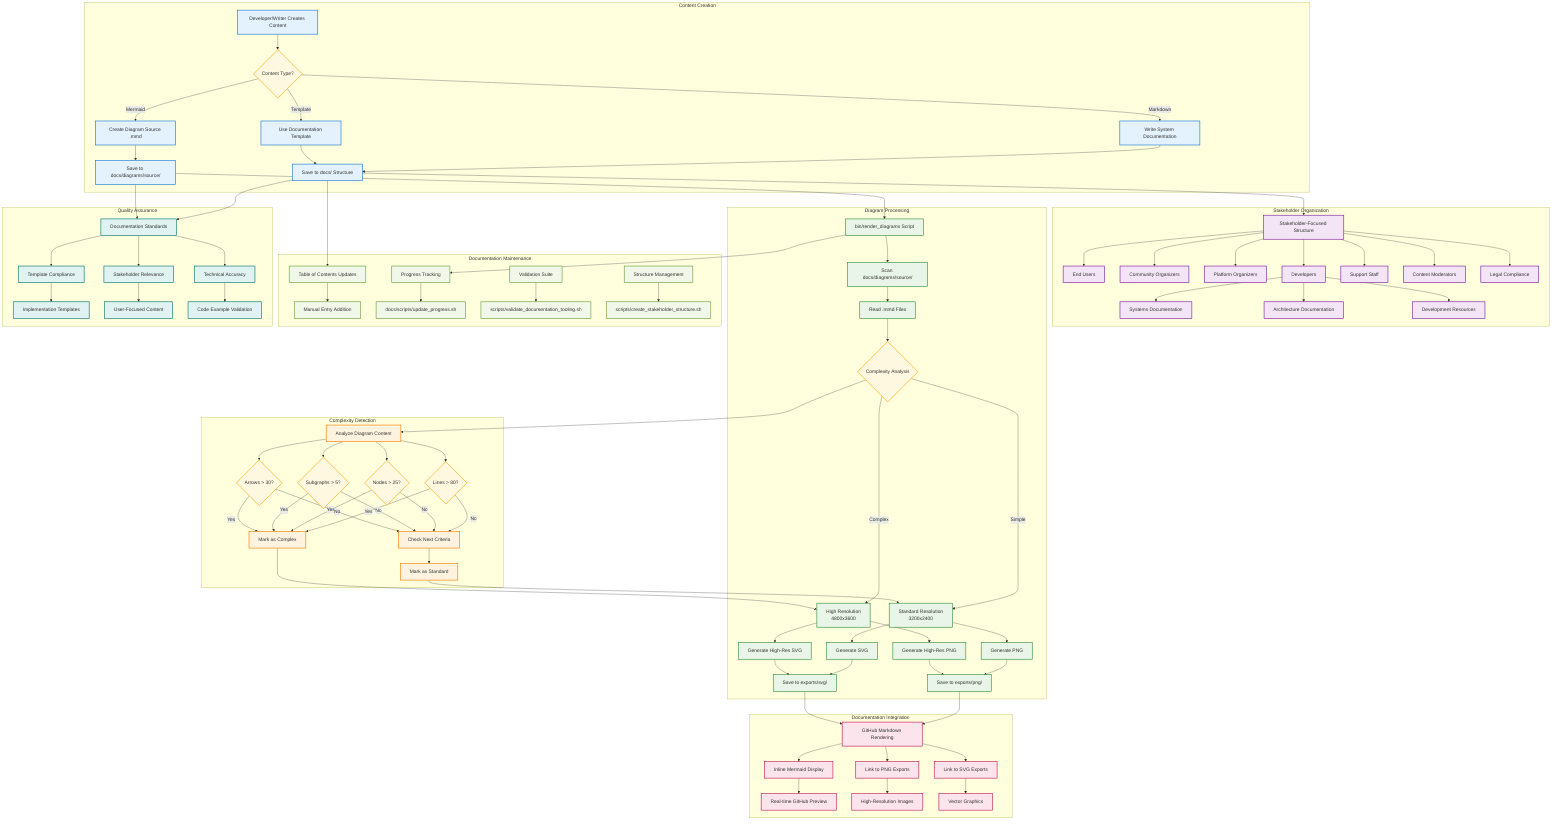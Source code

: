 graph TB
    %% Documentation Creation Process
    subgraph "Content Creation"
        A[Developer/Writer Creates Content] --> B{Content Type?}
        B -->|Markdown| C[Write System Documentation]
        B -->|Mermaid| D[Create Diagram Source .mmd]
        B -->|Template| E[Use Documentation Template]
        
        C --> F[Save to docs/ Structure]
        D --> G[Save to docs/diagrams/source/]
        E --> F
    end

    %% Stakeholder Organization
    subgraph "Stakeholder Organization"
        H[Stakeholder-Focused Structure] --> I[End Users]
        H --> J[Community Organizers]
        H --> K[Platform Organizers]
        H --> L[Developers]
        H --> M[Support Staff]
        H --> N[Content Moderators]
        H --> O[Legal Compliance]
        
        L --> P[Systems Documentation]
        L --> Q[Architecture Documentation]
        L --> R[Development Resources]
    end

    %% Diagram Rendering System
    subgraph "Diagram Processing"
        S[bin/render_diagrams Script] --> T[Scan docs/diagrams/source/]
        T --> U[Read .mmd Files]
        U --> V{Complexity Analysis}
        
        V -->|Simple| W[Standard Resolution<br/>3200x2400]
        V -->|Complex| X[High Resolution<br/>4800x3600]
        
        W --> Y[Generate PNG]
        W --> Z[Generate SVG]
        X --> AA[Generate High-Res PNG]
        X --> BB[Generate High-Res SVG]
        
        Y --> CC[Save to exports/png/]
        Z --> DD[Save to exports/svg/]
        AA --> CC
        BB --> DD
    end

    %% Complexity Detection Logic
    subgraph "Complexity Detection"
        EE[Analyze Diagram Content]
        EE --> FF{Lines > 80?}
        EE --> GG{Nodes > 25?}
        EE --> HH{Subgraphs > 5?}
        EE --> II{Arrows > 30?}
        
        FF -->|Yes| JJ[Mark as Complex]
        GG -->|Yes| JJ
        HH -->|Yes| JJ
        II -->|Yes| JJ
        
        FF -->|No| KK[Check Next Criteria]
        GG -->|No| KK
        HH -->|No| KK
        II -->|No| KK
        
        KK --> LL[Mark as Standard]
    end

    %% Documentation Integration
    subgraph "Documentation Integration"
        MM[GitHub Markdown Rendering] --> NN[Inline Mermaid Display]
        MM --> OO[Link to PNG Exports]
        MM --> PP[Link to SVG Exports]
        
        NN --> QQ[Real-time GitHub Preview]
        OO --> RR[High-Resolution Images]
        PP --> SS[Vector Graphics]
    end

    %% Maintenance and Updates
    subgraph "Documentation Maintenance"
        TT[Table of Contents Updates] --> UU[Manual Entry Addition]
        VV[Progress Tracking] --> WW[docs/scripts/update_progress.sh]
        XX[Validation Suite] --> YY[scripts/validate_documentation_tooling.sh]
        ZZ[Structure Management] --> AAA[scripts/create_stakeholder_structure.sh]
    end

    %% Quality Assurance
    subgraph "Quality Assurance"
        BBB[Documentation Standards] --> CCC[Template Compliance]
        BBB --> DDD[Stakeholder Relevance]
        BBB --> EEE[Technical Accuracy]
        
        CCC --> FFF[Implementation Templates]
        DDD --> GGG[User-Focused Content]
        EEE --> HHH[Code Example Validation]
    end

    %% Connect the main flows
    F --> H
    G --> S
    V --> EE
    JJ --> X
    LL --> W
    
    CC --> MM
    DD --> MM
    
    F --> TT
    S --> VV
    
    F --> BBB
    G --> BBB

    %% Styling
    classDef creationBox fill:#e3f2fd,stroke:#1976d2,stroke-width:2px
    classDef organizationBox fill:#f3e5f5,stroke:#7b1fa2,stroke-width:2px
    classDef processBox fill:#e8f5e8,stroke:#388e3c,stroke-width:2px
    classDef complexityBox fill:#fff3e0,stroke:#f57c00,stroke-width:2px
    classDef integrationBox fill:#fce4ec,stroke:#c2185b,stroke-width:2px
    classDef maintenanceBox fill:#f1f8e9,stroke:#689f38,stroke-width:2px
    classDef qualityBox fill:#e0f2f1,stroke:#00796b,stroke-width:2px
    classDef decisionBox fill:#fff8e1,stroke:#ffa000,stroke-width:2px

    class A,B,C,D,E,F,G creationBox
    class H,I,J,K,L,M,N,O,P,Q,R organizationBox
    class S,T,U,W,X,Y,Z,AA,BB,CC,DD processBox
    class EE,FF,GG,HH,II,JJ,KK,LL complexityBox
    class MM,NN,OO,PP,QQ,RR,SS integrationBox
    class TT,UU,VV,WW,XX,YY,ZZ,AAA maintenanceBox
    class BBB,CCC,DDD,EEE,FFF,GGG,HHH qualityBox
    class B,V,FF,GG,HH,II decisionBox
